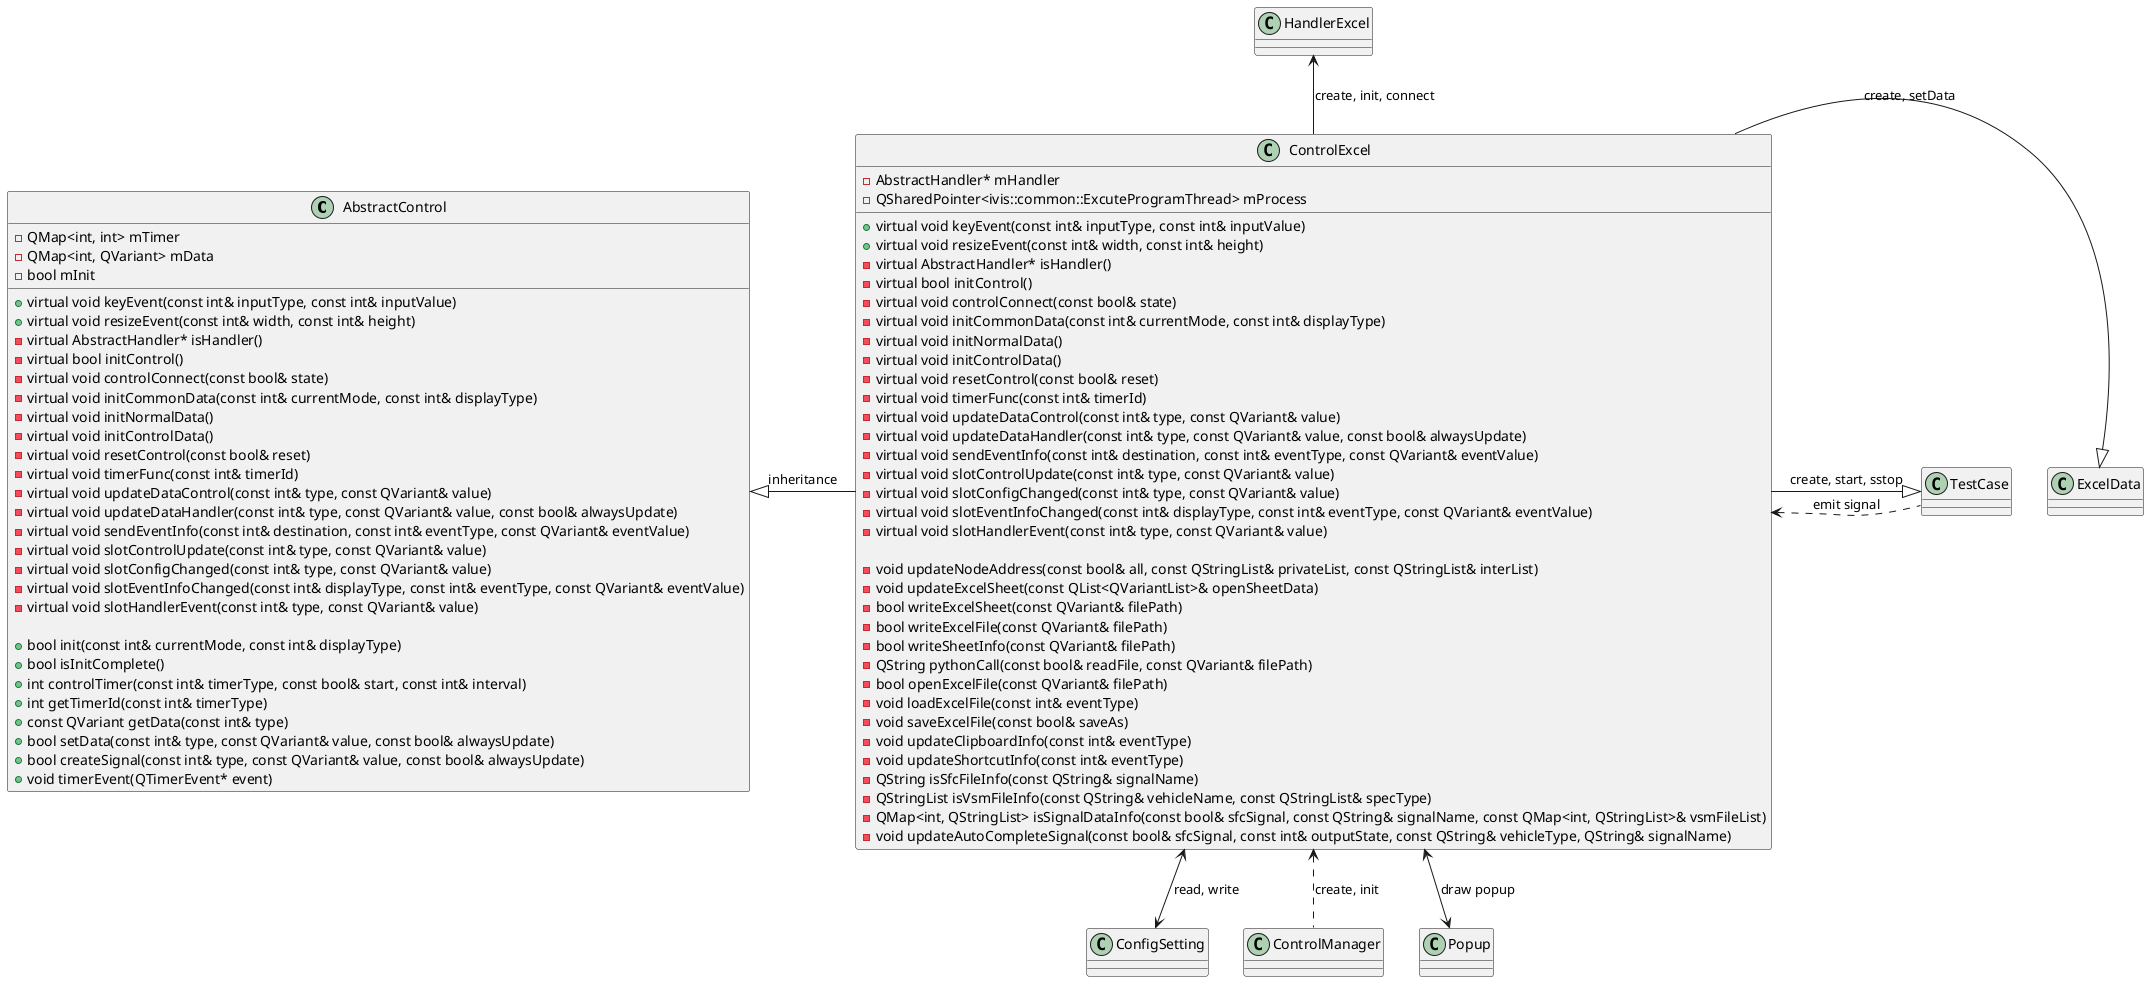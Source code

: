 @startuml

' AbstractControl 클래스 정의
class AbstractControl {
    +virtual void keyEvent(const int& inputType, const int& inputValue)
    +virtual void resizeEvent(const int& width, const int& height)
    -virtual AbstractHandler* isHandler()
    -virtual bool initControl()
    -virtual void controlConnect(const bool& state)
    -virtual void initCommonData(const int& currentMode, const int& displayType)
    -virtual void initNormalData()
    -virtual void initControlData()
    -virtual void resetControl(const bool& reset)
    -virtual void timerFunc(const int& timerId)
    -virtual void updateDataControl(const int& type, const QVariant& value)
    -virtual void updateDataHandler(const int& type, const QVariant& value, const bool& alwaysUpdate)
    -virtual void sendEventInfo(const int& destination, const int& eventType, const QVariant& eventValue)
    -virtual void slotControlUpdate(const int& type, const QVariant& value)
    -virtual void slotConfigChanged(const int& type, const QVariant& value)
    -virtual void slotEventInfoChanged(const int& displayType, const int& eventType, const QVariant& eventValue)
    -virtual void slotHandlerEvent(const int& type, const QVariant& value)

    +bool init(const int& currentMode, const int& displayType)
    +bool isInitComplete()
    +int controlTimer(const int& timerType, const bool& start, const int& interval)
    +int getTimerId(const int& timerType)
    +const QVariant getData(const int& type)
    +bool setData(const int& type, const QVariant& value, const bool& alwaysUpdate)
    +bool createSignal(const int& type, const QVariant& value, const bool& alwaysUpdate)
    +void timerEvent(QTimerEvent* event)

    -QMap<int, int> mTimer
    -QMap<int, QVariant> mData
    -bool mInit
}

' ControlExcel 클래스 정의
class ControlExcel {
    +virtual void keyEvent(const int& inputType, const int& inputValue)
    +virtual void resizeEvent(const int& width, const int& height)
    -virtual AbstractHandler* isHandler()
    -virtual bool initControl()
    -virtual void controlConnect(const bool& state)
    -virtual void initCommonData(const int& currentMode, const int& displayType)
    -virtual void initNormalData()
    -virtual void initControlData()
    -virtual void resetControl(const bool& reset)
    -virtual void timerFunc(const int& timerId)
    -virtual void updateDataControl(const int& type, const QVariant& value)
    -virtual void updateDataHandler(const int& type, const QVariant& value, const bool& alwaysUpdate)
    -virtual void sendEventInfo(const int& destination, const int& eventType, const QVariant& eventValue)
    -virtual void slotControlUpdate(const int& type, const QVariant& value)
    -virtual void slotConfigChanged(const int& type, const QVariant& value)
    -virtual void slotEventInfoChanged(const int& displayType, const int& eventType, const QVariant& eventValue)
    -virtual void slotHandlerEvent(const int& type, const QVariant& value)

    -void updateNodeAddress(const bool& all, const QStringList& privateList, const QStringList& interList)
    -void updateExcelSheet(const QList<QVariantList>& openSheetData)
    -bool writeExcelSheet(const QVariant& filePath)
    -bool writeExcelFile(const QVariant& filePath)
    -bool writeSheetInfo(const QVariant& filePath)
    -QString pythonCall(const bool& readFile, const QVariant& filePath)
    -bool openExcelFile(const QVariant& filePath)
    -void loadExcelFile(const int& eventType)
    -void saveExcelFile(const bool& saveAs)
    -void updateClipboardInfo(const int& eventType)
    -void updateShortcutInfo(const int& eventType)
    -QString isSfcFileInfo(const QString& signalName)
    -QStringList isVsmFileInfo(const QString& vehicleName, const QStringList& specType)
    -QMap<int, QStringList> isSignalDataInfo(const bool& sfcSignal, const QString& signalName, const QMap<int, QStringList>& vsmFileList)
    -void updateAutoCompleteSignal(const bool& sfcSignal, const int& outputState, const QString& vehicleType, QString& signalName)

    -AbstractHandler* mHandler
    -QSharedPointer<ivis::common::ExcuteProgramThread> mProcess
}


' 클래스 간의 관계 정의
AbstractControl <|- ControlExcel : inheritance
HandlerExcel <-- ControlExcel : create, init, connect
ControlExcel <--> ConfigSetting : read, write
ControlExcel <.. ControlManager : create, init
ControlExcel <--> Popup : draw popup
ControlExcel -|> ExcelData : create, setData
ControlExcel -|> TestCase : create, start, sstop
ControlExcel <.. TestCase : emit signal
@enduml
